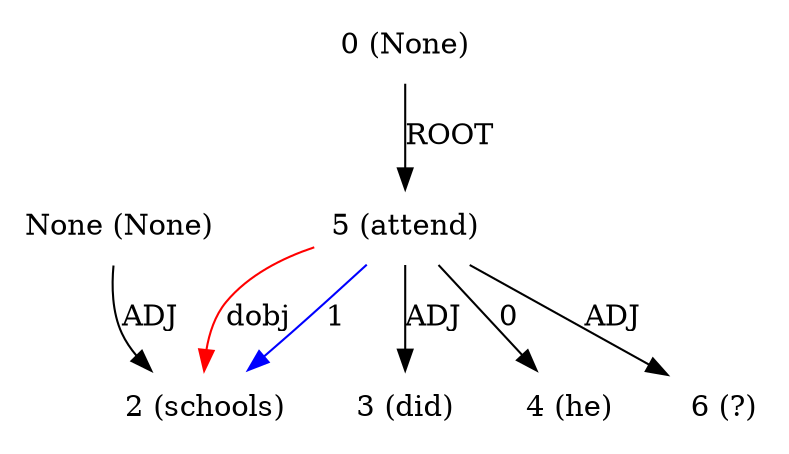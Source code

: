 digraph G{
edge [dir=forward]
node [shape=plaintext]

None [label="None (None)"]
None -> 2 [label="ADJ"]
0 [label="0 (None)"]
0 -> 5 [label="ROOT"]
2 [label="2 (schools)"]
5 -> 2 [label="dobj", color="red"]
3 [label="3 (did)"]
4 [label="4 (he)"]
5 [label="5 (attend)"]
5 -> 2 [label="1", color="blue"]
5 -> 4 [label="0"]
5 -> 3 [label="ADJ"]
5 -> 6 [label="ADJ"]
6 [label="6 (?)"]
}
